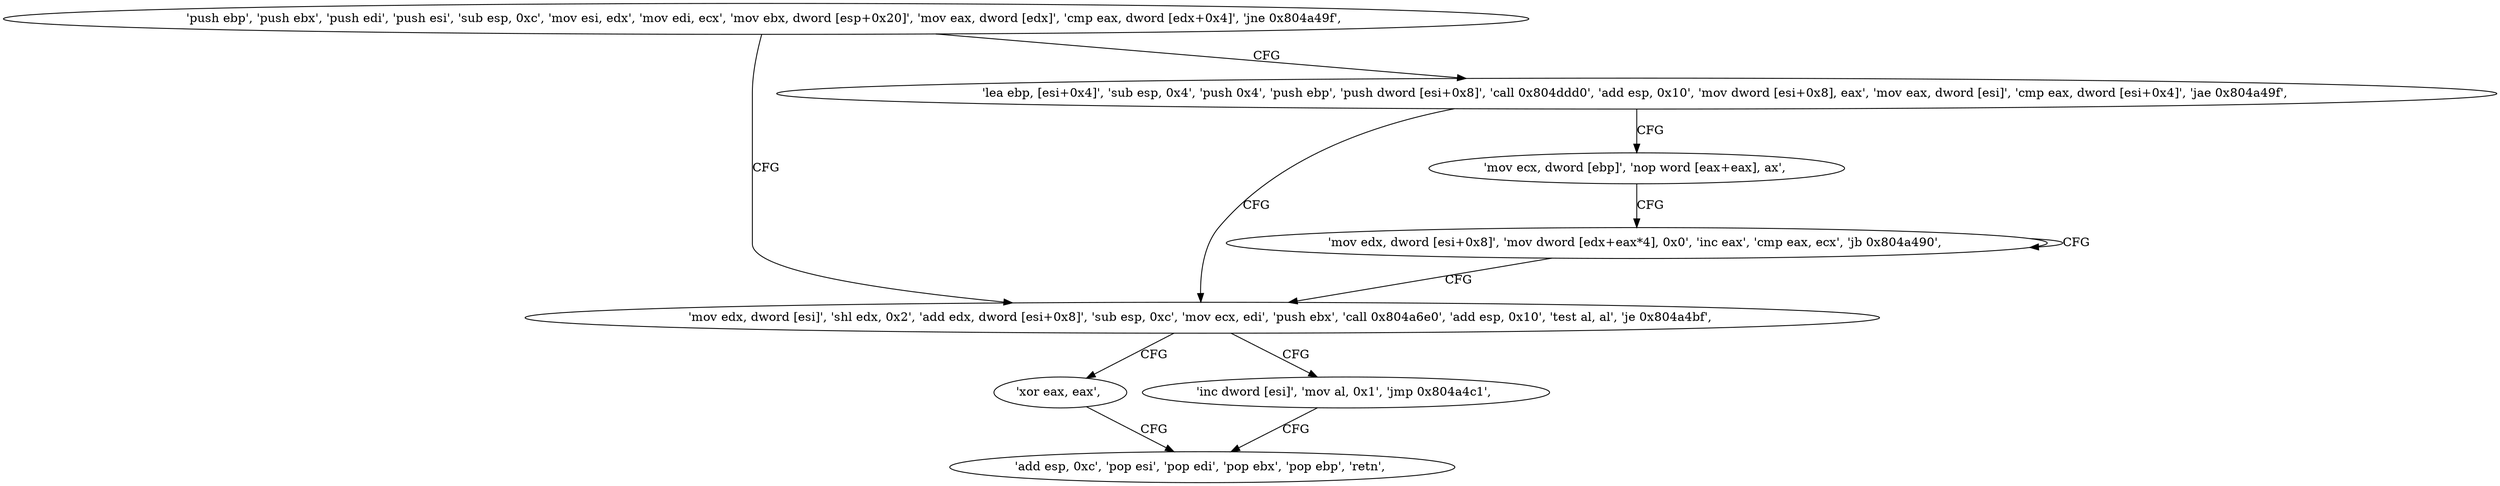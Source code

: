 digraph "func" {
"134521936" [label = "'push ebp', 'push ebx', 'push edi', 'push esi', 'sub esp, 0xc', 'mov esi, edx', 'mov edi, ecx', 'mov ebx, dword [esp+0x20]', 'mov eax, dword [edx]', 'cmp eax, dword [edx+0x4]', 'jne 0x804a49f', " ]
"134522015" [label = "'mov edx, dword [esi]', 'shl edx, 0x2', 'add edx, dword [esi+0x8]', 'sub esp, 0xc', 'mov ecx, edi', 'push ebx', 'call 0x804a6e0', 'add esp, 0x10', 'test al, al', 'je 0x804a4bf', " ]
"134521958" [label = "'lea ebp, [esi+0x4]', 'sub esp, 0x4', 'push 0x4', 'push ebp', 'push dword [esi+0x8]', 'call 0x804ddd0', 'add esp, 0x10', 'mov dword [esi+0x8], eax', 'mov eax, dword [esi]', 'cmp eax, dword [esi+0x4]', 'jae 0x804a49f', " ]
"134522047" [label = "'xor eax, eax', " ]
"134522041" [label = "'inc dword [esi]', 'mov al, 0x1', 'jmp 0x804a4c1', " ]
"134521988" [label = "'mov ecx, dword [ebp]', 'nop word [eax+eax], ax', " ]
"134522049" [label = "'add esp, 0xc', 'pop esi', 'pop edi', 'pop ebx', 'pop ebp', 'retn', " ]
"134522000" [label = "'mov edx, dword [esi+0x8]', 'mov dword [edx+eax*4], 0x0', 'inc eax', 'cmp eax, ecx', 'jb 0x804a490', " ]
"134521936" -> "134522015" [ label = "CFG" ]
"134521936" -> "134521958" [ label = "CFG" ]
"134522015" -> "134522047" [ label = "CFG" ]
"134522015" -> "134522041" [ label = "CFG" ]
"134521958" -> "134522015" [ label = "CFG" ]
"134521958" -> "134521988" [ label = "CFG" ]
"134522047" -> "134522049" [ label = "CFG" ]
"134522041" -> "134522049" [ label = "CFG" ]
"134521988" -> "134522000" [ label = "CFG" ]
"134522000" -> "134522000" [ label = "CFG" ]
"134522000" -> "134522015" [ label = "CFG" ]
}
